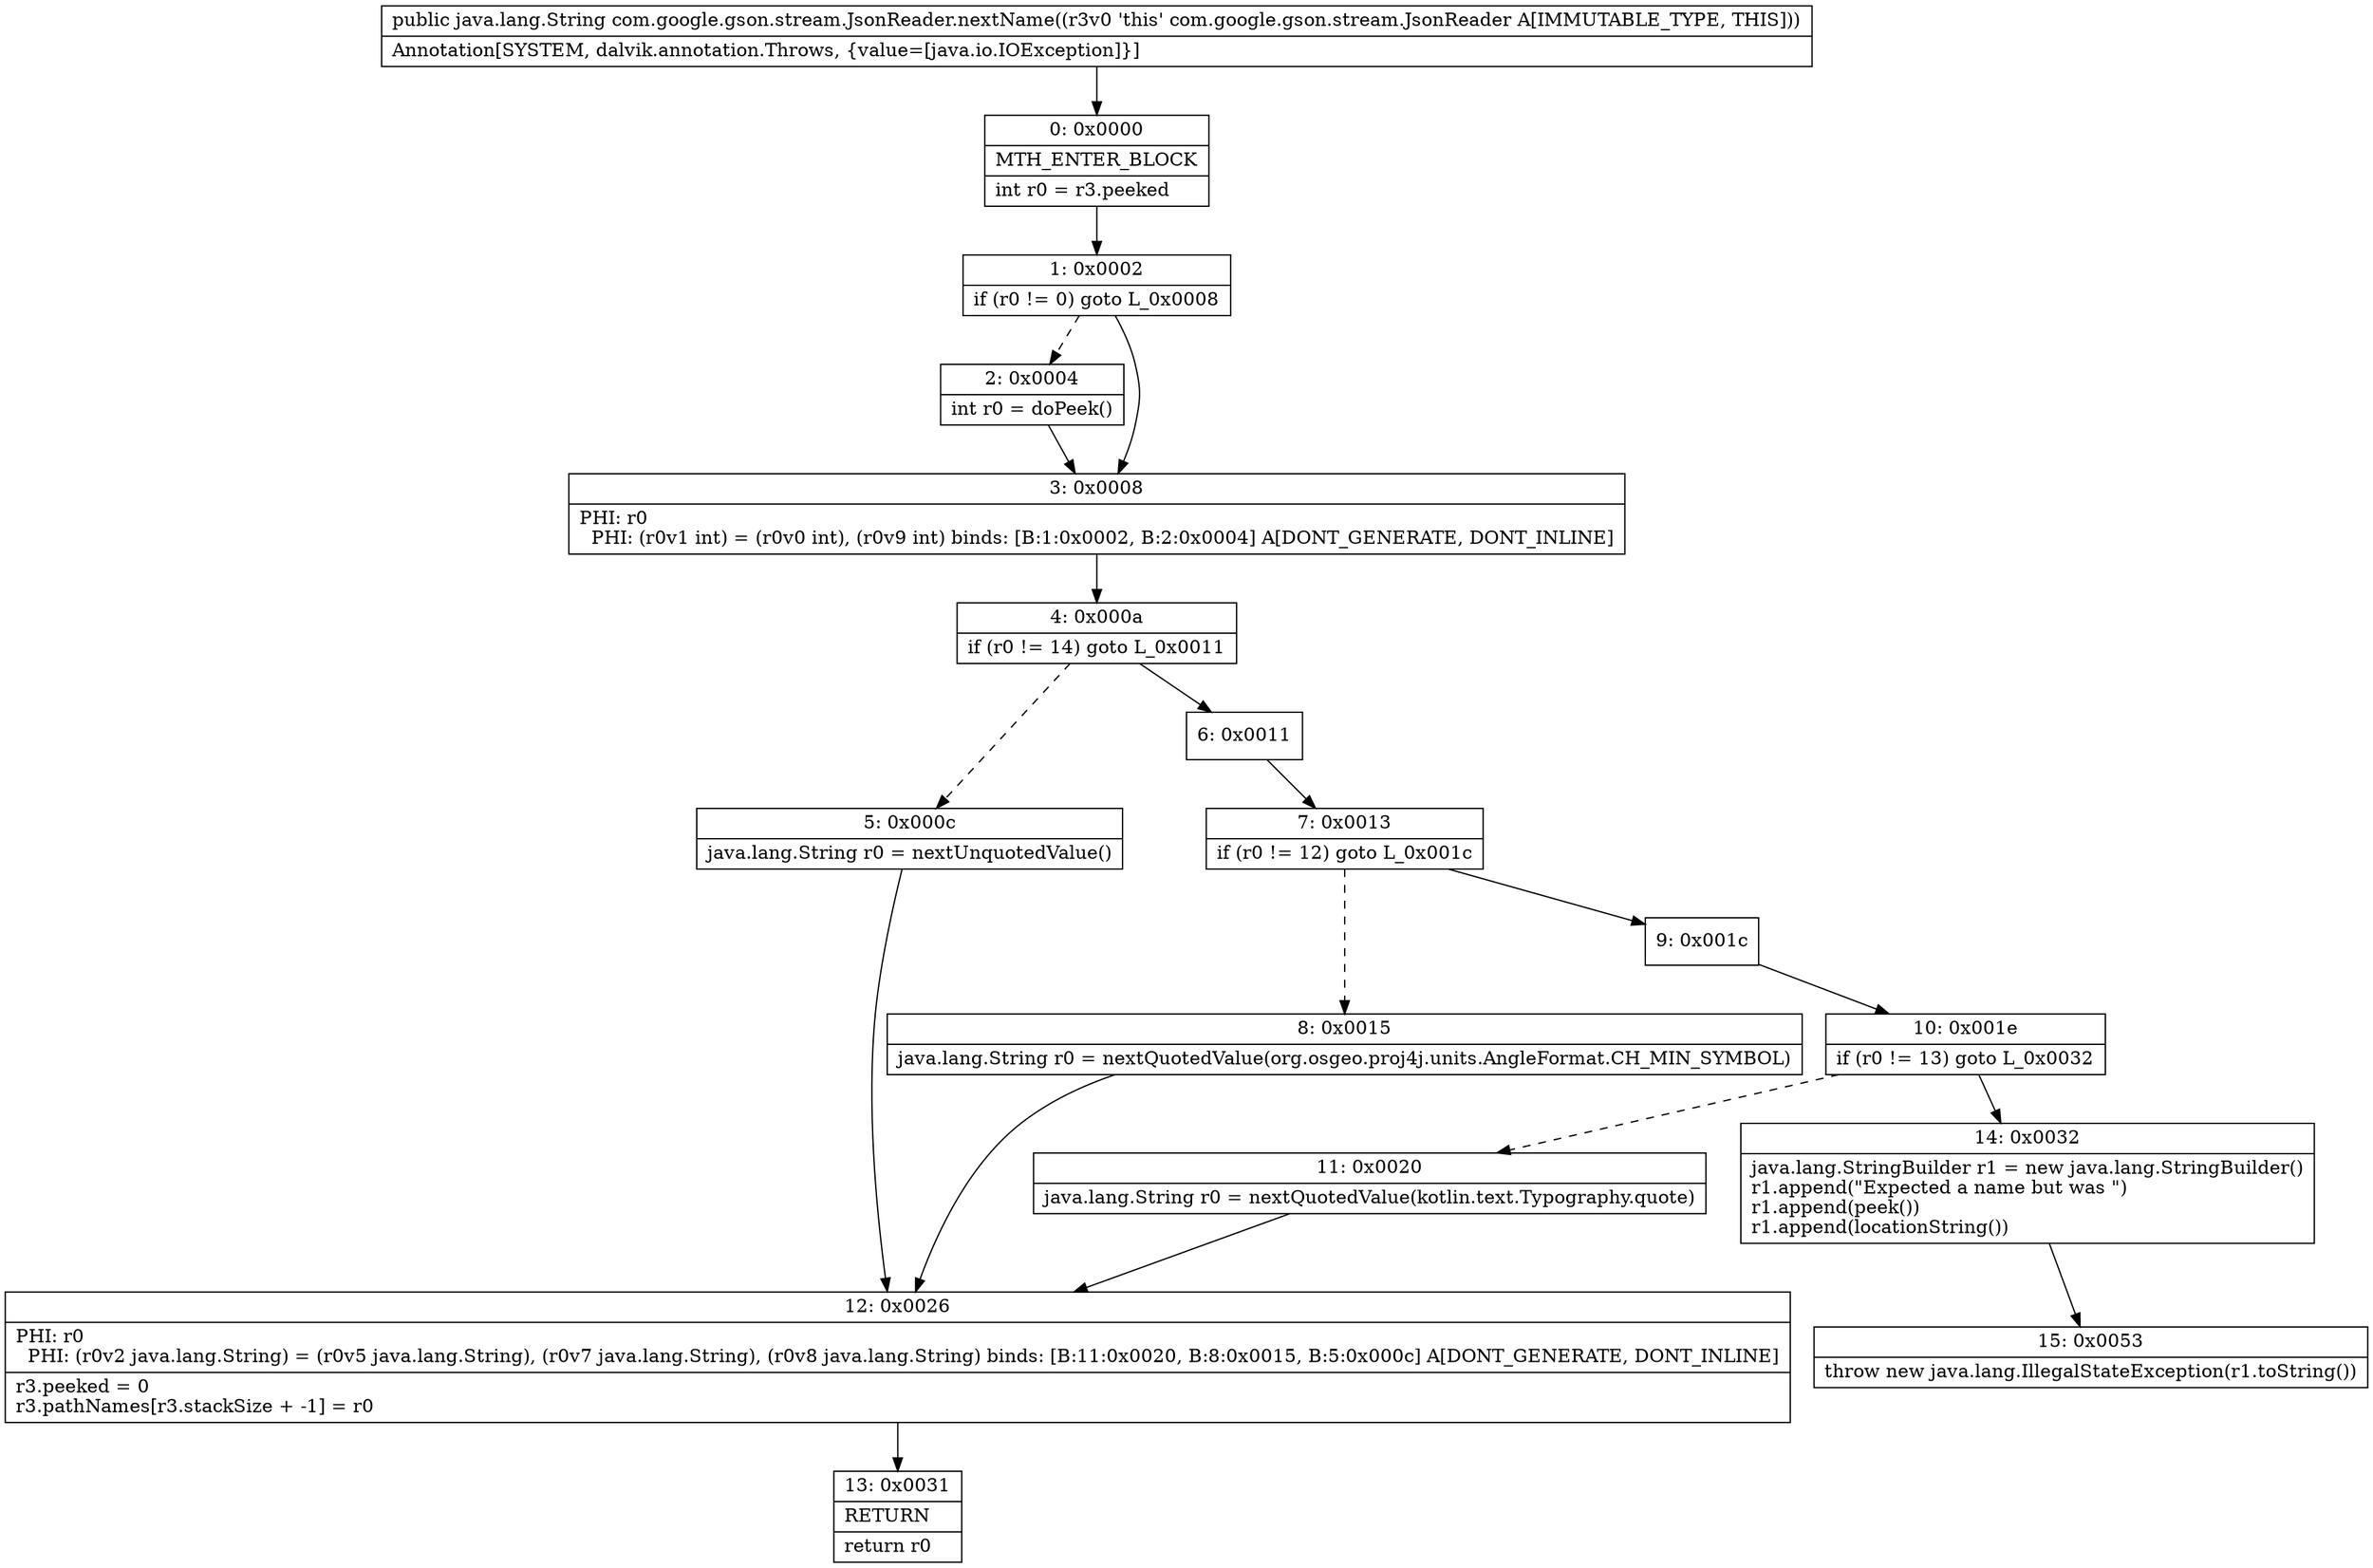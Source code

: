 digraph "CFG forcom.google.gson.stream.JsonReader.nextName()Ljava\/lang\/String;" {
Node_0 [shape=record,label="{0\:\ 0x0000|MTH_ENTER_BLOCK\l|int r0 = r3.peeked\l}"];
Node_1 [shape=record,label="{1\:\ 0x0002|if (r0 != 0) goto L_0x0008\l}"];
Node_2 [shape=record,label="{2\:\ 0x0004|int r0 = doPeek()\l}"];
Node_3 [shape=record,label="{3\:\ 0x0008|PHI: r0 \l  PHI: (r0v1 int) = (r0v0 int), (r0v9 int) binds: [B:1:0x0002, B:2:0x0004] A[DONT_GENERATE, DONT_INLINE]\l}"];
Node_4 [shape=record,label="{4\:\ 0x000a|if (r0 != 14) goto L_0x0011\l}"];
Node_5 [shape=record,label="{5\:\ 0x000c|java.lang.String r0 = nextUnquotedValue()\l}"];
Node_6 [shape=record,label="{6\:\ 0x0011}"];
Node_7 [shape=record,label="{7\:\ 0x0013|if (r0 != 12) goto L_0x001c\l}"];
Node_8 [shape=record,label="{8\:\ 0x0015|java.lang.String r0 = nextQuotedValue(org.osgeo.proj4j.units.AngleFormat.CH_MIN_SYMBOL)\l}"];
Node_9 [shape=record,label="{9\:\ 0x001c}"];
Node_10 [shape=record,label="{10\:\ 0x001e|if (r0 != 13) goto L_0x0032\l}"];
Node_11 [shape=record,label="{11\:\ 0x0020|java.lang.String r0 = nextQuotedValue(kotlin.text.Typography.quote)\l}"];
Node_12 [shape=record,label="{12\:\ 0x0026|PHI: r0 \l  PHI: (r0v2 java.lang.String) = (r0v5 java.lang.String), (r0v7 java.lang.String), (r0v8 java.lang.String) binds: [B:11:0x0020, B:8:0x0015, B:5:0x000c] A[DONT_GENERATE, DONT_INLINE]\l|r3.peeked = 0\lr3.pathNames[r3.stackSize + \-1] = r0\l}"];
Node_13 [shape=record,label="{13\:\ 0x0031|RETURN\l|return r0\l}"];
Node_14 [shape=record,label="{14\:\ 0x0032|java.lang.StringBuilder r1 = new java.lang.StringBuilder()\lr1.append(\"Expected a name but was \")\lr1.append(peek())\lr1.append(locationString())\l}"];
Node_15 [shape=record,label="{15\:\ 0x0053|throw new java.lang.IllegalStateException(r1.toString())\l}"];
MethodNode[shape=record,label="{public java.lang.String com.google.gson.stream.JsonReader.nextName((r3v0 'this' com.google.gson.stream.JsonReader A[IMMUTABLE_TYPE, THIS]))  | Annotation[SYSTEM, dalvik.annotation.Throws, \{value=[java.io.IOException]\}]\l}"];
MethodNode -> Node_0;
Node_0 -> Node_1;
Node_1 -> Node_2[style=dashed];
Node_1 -> Node_3;
Node_2 -> Node_3;
Node_3 -> Node_4;
Node_4 -> Node_5[style=dashed];
Node_4 -> Node_6;
Node_5 -> Node_12;
Node_6 -> Node_7;
Node_7 -> Node_8[style=dashed];
Node_7 -> Node_9;
Node_8 -> Node_12;
Node_9 -> Node_10;
Node_10 -> Node_11[style=dashed];
Node_10 -> Node_14;
Node_11 -> Node_12;
Node_12 -> Node_13;
Node_14 -> Node_15;
}

